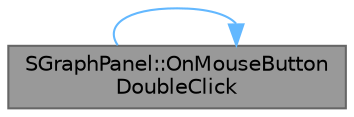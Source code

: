 digraph "SGraphPanel::OnMouseButtonDoubleClick"
{
 // INTERACTIVE_SVG=YES
 // LATEX_PDF_SIZE
  bgcolor="transparent";
  edge [fontname=Helvetica,fontsize=10,labelfontname=Helvetica,labelfontsize=10];
  node [fontname=Helvetica,fontsize=10,shape=box,height=0.2,width=0.4];
  rankdir="LR";
  Node1 [id="Node000001",label="SGraphPanel::OnMouseButton\lDoubleClick",height=0.2,width=0.4,color="gray40", fillcolor="grey60", style="filled", fontcolor="black",tooltip="Called when a mouse button is double clicked."];
  Node1 -> Node1 [id="edge1_Node000001_Node000001",color="steelblue1",style="solid",tooltip=" "];
}
